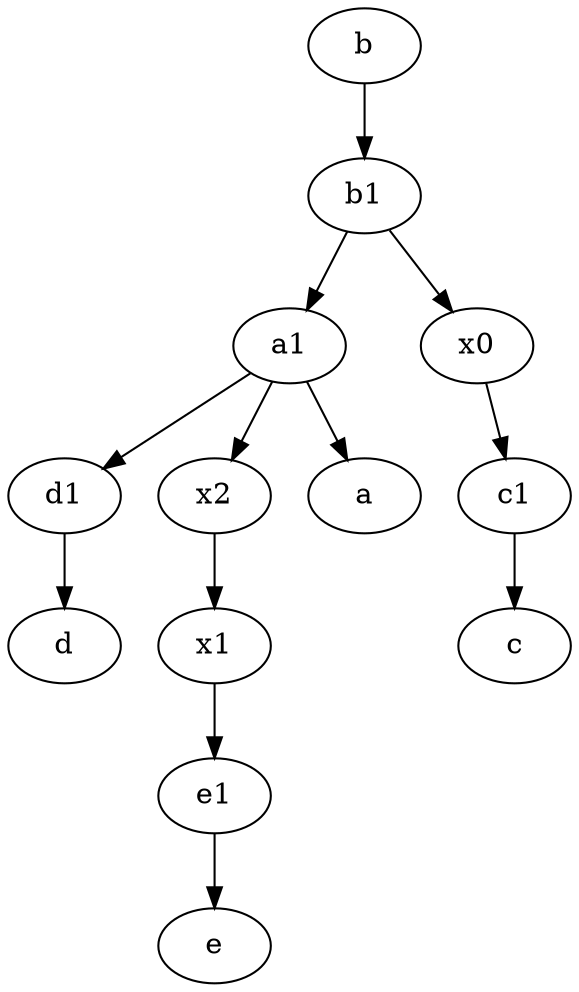 digraph  {
	a1 [pos="40,15!"];
	d1 [pos="25,30!"];
	c1 [pos="30,15!"];
	e1 [pos="25,45!"];
	b [pos="50,20!"];
	x2;
	x1;
	x0;
	b1 [pos="45,20!"];
	a1 -> x2;
	d1 -> d;
	b1 -> x0;
	e1 -> e;
	b1 -> a1;
	b -> b1;
	a1 -> a;
	x0 -> c1;
	x1 -> e1;
	a1 -> d1;
	c1 -> c;
	x2 -> x1;

	}